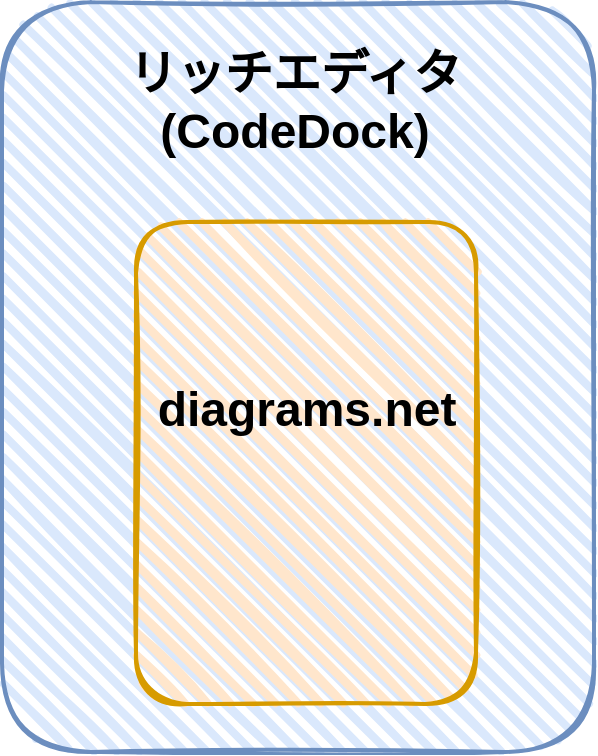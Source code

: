 <mxfile version="14.6.1" type="github">
  <diagram id="C5RBs43oDa-KdzZeNtuy" name="Page-1">
    <mxGraphModel dx="782" dy="514" grid="0" gridSize="10" guides="1" tooltips="1" connect="1" arrows="1" fold="1" page="1" pageScale="1" pageWidth="827" pageHeight="1169" math="0" shadow="0">
      <root>
        <mxCell id="WIyWlLk6GJQsqaUBKTNV-0" />
        <mxCell id="WIyWlLk6GJQsqaUBKTNV-1" parent="WIyWlLk6GJQsqaUBKTNV-0" />
        <mxCell id="1Ezl0eG1pIo4IAW3zCne-2" value="" style="rounded=1;whiteSpace=wrap;html=1;strokeWidth=2;fillWeight=4;hachureGap=8;hachureAngle=45;fillColor=#dae8fc;sketch=1;strokeColor=#6c8ebf;" parent="WIyWlLk6GJQsqaUBKTNV-1" vertex="1">
          <mxGeometry x="118" y="51" width="296" height="375" as="geometry" />
        </mxCell>
        <mxCell id="1Ezl0eG1pIo4IAW3zCne-7" value="リッチエディタ&lt;br&gt;(CodeDock)" style="text;strokeColor=none;fillColor=none;html=1;fontSize=24;fontStyle=1;verticalAlign=middle;align=center;" parent="WIyWlLk6GJQsqaUBKTNV-1" vertex="1">
          <mxGeometry x="214" y="81" width="100" height="40" as="geometry" />
        </mxCell>
        <mxCell id="1Ezl0eG1pIo4IAW3zCne-11" value="" style="rounded=1;whiteSpace=wrap;html=1;strokeWidth=2;fillWeight=4;hachureGap=8;hachureAngle=45;fillColor=#ffe6cc;sketch=1;strokeColor=#d79b00;" parent="WIyWlLk6GJQsqaUBKTNV-1" vertex="1">
          <mxGeometry x="185" y="161" width="170" height="241" as="geometry" />
        </mxCell>
        <mxCell id="1Ezl0eG1pIo4IAW3zCne-21" value="diagrams.net" style="text;strokeColor=none;fillColor=none;html=1;fontSize=24;fontStyle=1;verticalAlign=middle;align=center;" parent="WIyWlLk6GJQsqaUBKTNV-1" vertex="1">
          <mxGeometry x="220" y="234.5" width="100" height="40" as="geometry" />
        </mxCell>
      </root>
    </mxGraphModel>
  </diagram>
</mxfile>

